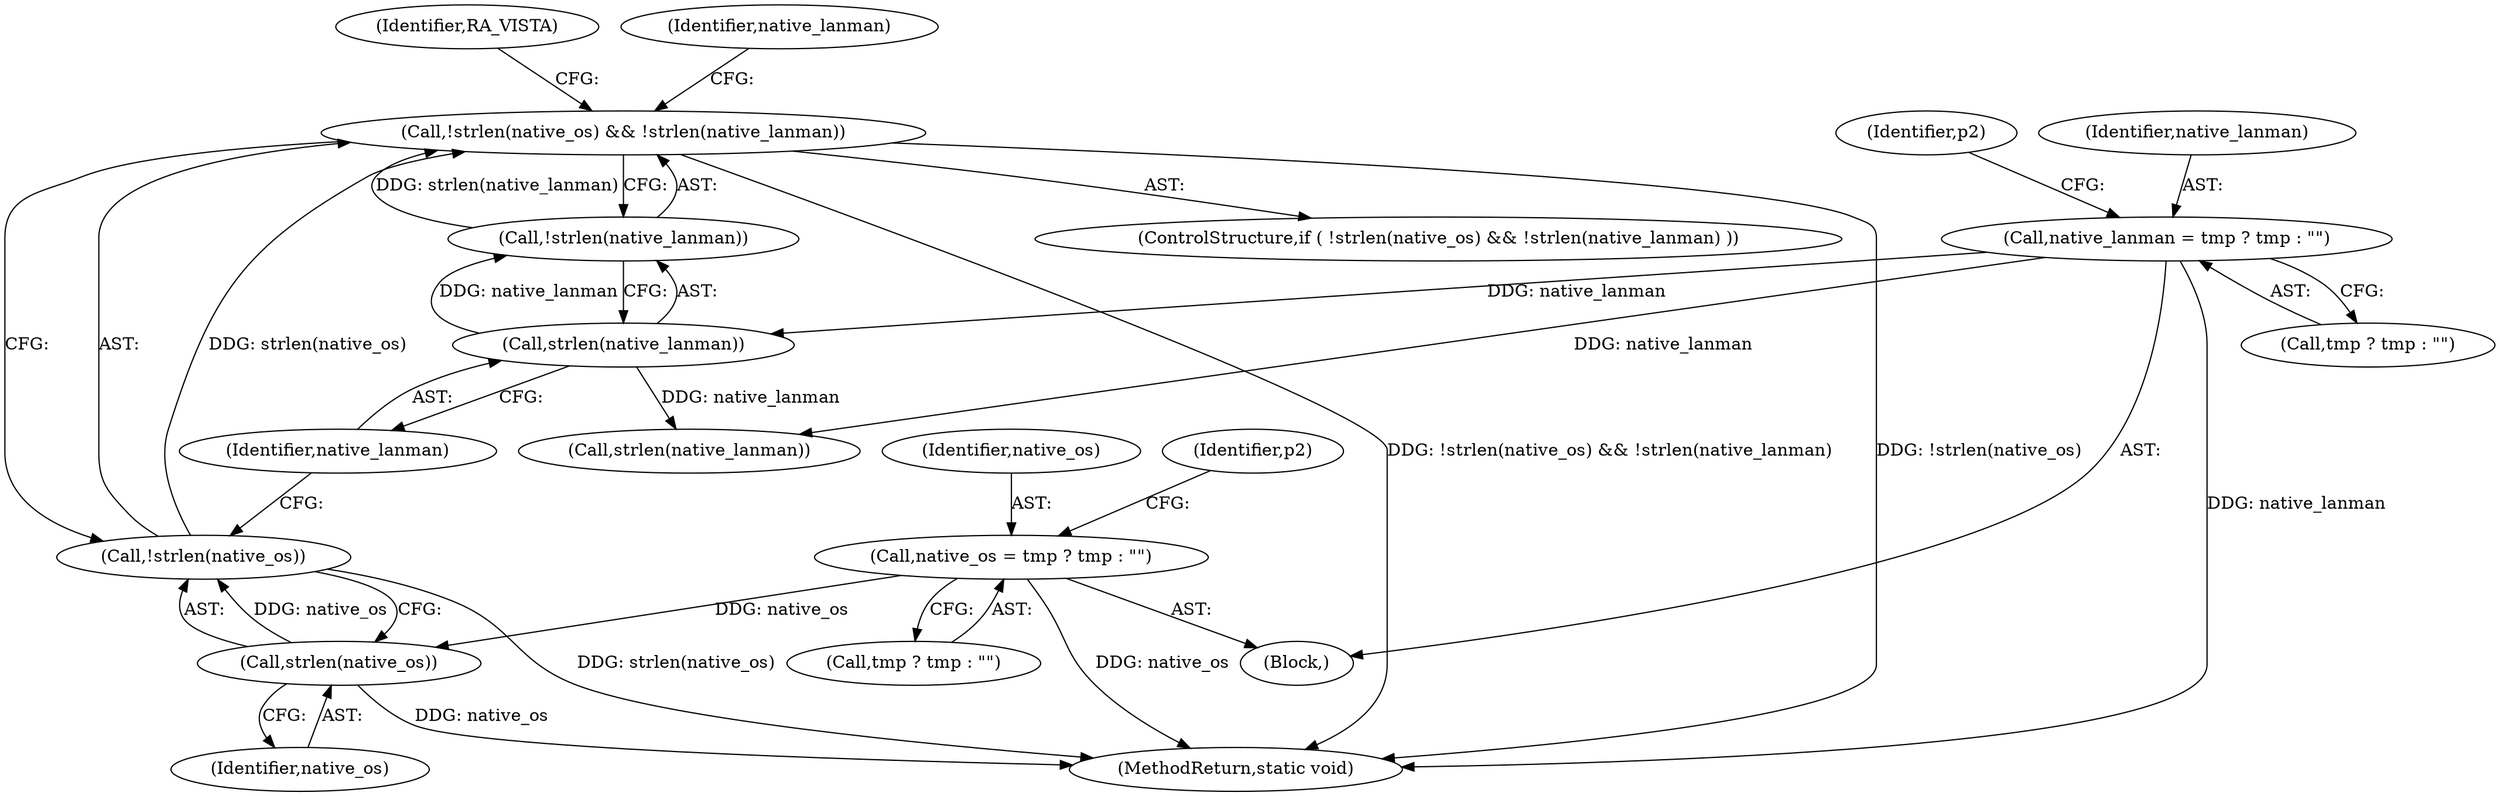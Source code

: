 digraph "0_samba_9280051bfba337458722fb157f3082f93cbd9f2b@API" {
"1000293" [label="(Call,!strlen(native_os) && !strlen(native_lanman))"];
"1000294" [label="(Call,!strlen(native_os))"];
"1000295" [label="(Call,strlen(native_os))"];
"1000242" [label="(Call,native_os = tmp ? tmp : \"\")"];
"1000297" [label="(Call,!strlen(native_lanman))"];
"1000298" [label="(Call,strlen(native_lanman))"];
"1000257" [label="(Call,native_lanman = tmp ? tmp : \"\")"];
"1000244" [label="(Call,tmp ? tmp : \"\")"];
"1000249" [label="(Identifier,p2)"];
"1000296" [label="(Identifier,native_os)"];
"1000259" [label="(Call,tmp ? tmp : \"\")"];
"1000294" [label="(Call,!strlen(native_os))"];
"1000117" [label="(Block,)"];
"1000242" [label="(Call,native_os = tmp ? tmp : \"\")"];
"1000301" [label="(Identifier,RA_VISTA)"];
"1000258" [label="(Identifier,native_lanman)"];
"1000257" [label="(Call,native_lanman = tmp ? tmp : \"\")"];
"1000297" [label="(Call,!strlen(native_lanman))"];
"1000530" [label="(MethodReturn,static void)"];
"1000298" [label="(Call,strlen(native_lanman))"];
"1000305" [label="(Identifier,native_lanman)"];
"1000292" [label="(ControlStructure,if ( !strlen(native_os) && !strlen(native_lanman) ))"];
"1000304" [label="(Call,strlen(native_lanman))"];
"1000295" [label="(Call,strlen(native_os))"];
"1000264" [label="(Identifier,p2)"];
"1000243" [label="(Identifier,native_os)"];
"1000299" [label="(Identifier,native_lanman)"];
"1000293" [label="(Call,!strlen(native_os) && !strlen(native_lanman))"];
"1000293" -> "1000292"  [label="AST: "];
"1000293" -> "1000294"  [label="CFG: "];
"1000293" -> "1000297"  [label="CFG: "];
"1000294" -> "1000293"  [label="AST: "];
"1000297" -> "1000293"  [label="AST: "];
"1000301" -> "1000293"  [label="CFG: "];
"1000305" -> "1000293"  [label="CFG: "];
"1000293" -> "1000530"  [label="DDG: !strlen(native_os)"];
"1000293" -> "1000530"  [label="DDG: !strlen(native_os) && !strlen(native_lanman)"];
"1000294" -> "1000293"  [label="DDG: strlen(native_os)"];
"1000297" -> "1000293"  [label="DDG: strlen(native_lanman)"];
"1000294" -> "1000295"  [label="CFG: "];
"1000295" -> "1000294"  [label="AST: "];
"1000299" -> "1000294"  [label="CFG: "];
"1000294" -> "1000530"  [label="DDG: strlen(native_os)"];
"1000295" -> "1000294"  [label="DDG: native_os"];
"1000295" -> "1000296"  [label="CFG: "];
"1000296" -> "1000295"  [label="AST: "];
"1000295" -> "1000530"  [label="DDG: native_os"];
"1000242" -> "1000295"  [label="DDG: native_os"];
"1000242" -> "1000117"  [label="AST: "];
"1000242" -> "1000244"  [label="CFG: "];
"1000243" -> "1000242"  [label="AST: "];
"1000244" -> "1000242"  [label="AST: "];
"1000249" -> "1000242"  [label="CFG: "];
"1000242" -> "1000530"  [label="DDG: native_os"];
"1000297" -> "1000298"  [label="CFG: "];
"1000298" -> "1000297"  [label="AST: "];
"1000298" -> "1000297"  [label="DDG: native_lanman"];
"1000298" -> "1000299"  [label="CFG: "];
"1000299" -> "1000298"  [label="AST: "];
"1000257" -> "1000298"  [label="DDG: native_lanman"];
"1000298" -> "1000304"  [label="DDG: native_lanman"];
"1000257" -> "1000117"  [label="AST: "];
"1000257" -> "1000259"  [label="CFG: "];
"1000258" -> "1000257"  [label="AST: "];
"1000259" -> "1000257"  [label="AST: "];
"1000264" -> "1000257"  [label="CFG: "];
"1000257" -> "1000530"  [label="DDG: native_lanman"];
"1000257" -> "1000304"  [label="DDG: native_lanman"];
}
